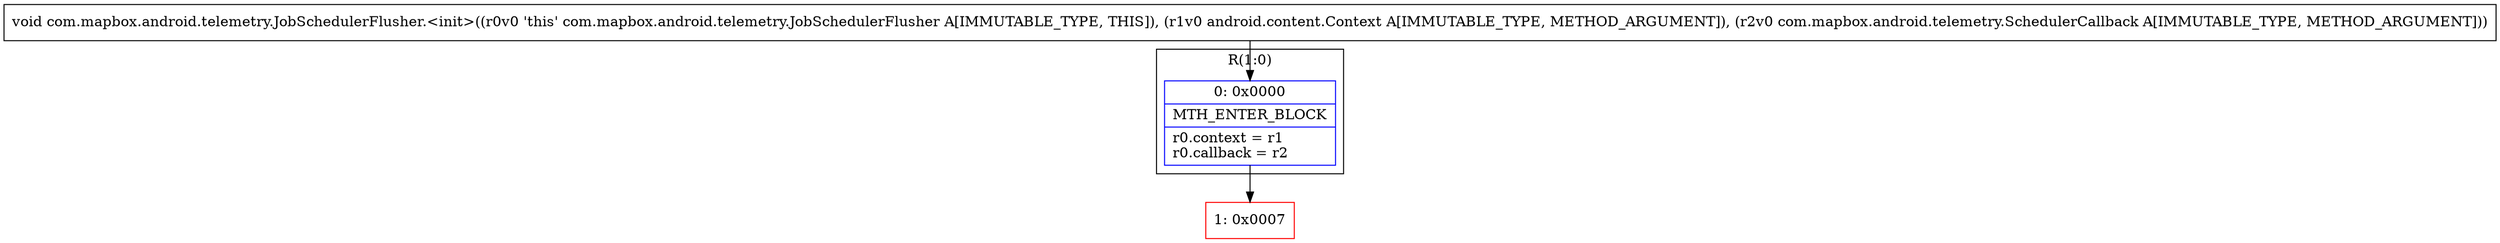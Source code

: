 digraph "CFG forcom.mapbox.android.telemetry.JobSchedulerFlusher.\<init\>(Landroid\/content\/Context;Lcom\/mapbox\/android\/telemetry\/SchedulerCallback;)V" {
subgraph cluster_Region_1391967551 {
label = "R(1:0)";
node [shape=record,color=blue];
Node_0 [shape=record,label="{0\:\ 0x0000|MTH_ENTER_BLOCK\l|r0.context = r1\lr0.callback = r2\l}"];
}
Node_1 [shape=record,color=red,label="{1\:\ 0x0007}"];
MethodNode[shape=record,label="{void com.mapbox.android.telemetry.JobSchedulerFlusher.\<init\>((r0v0 'this' com.mapbox.android.telemetry.JobSchedulerFlusher A[IMMUTABLE_TYPE, THIS]), (r1v0 android.content.Context A[IMMUTABLE_TYPE, METHOD_ARGUMENT]), (r2v0 com.mapbox.android.telemetry.SchedulerCallback A[IMMUTABLE_TYPE, METHOD_ARGUMENT])) }"];
MethodNode -> Node_0;
Node_0 -> Node_1;
}

